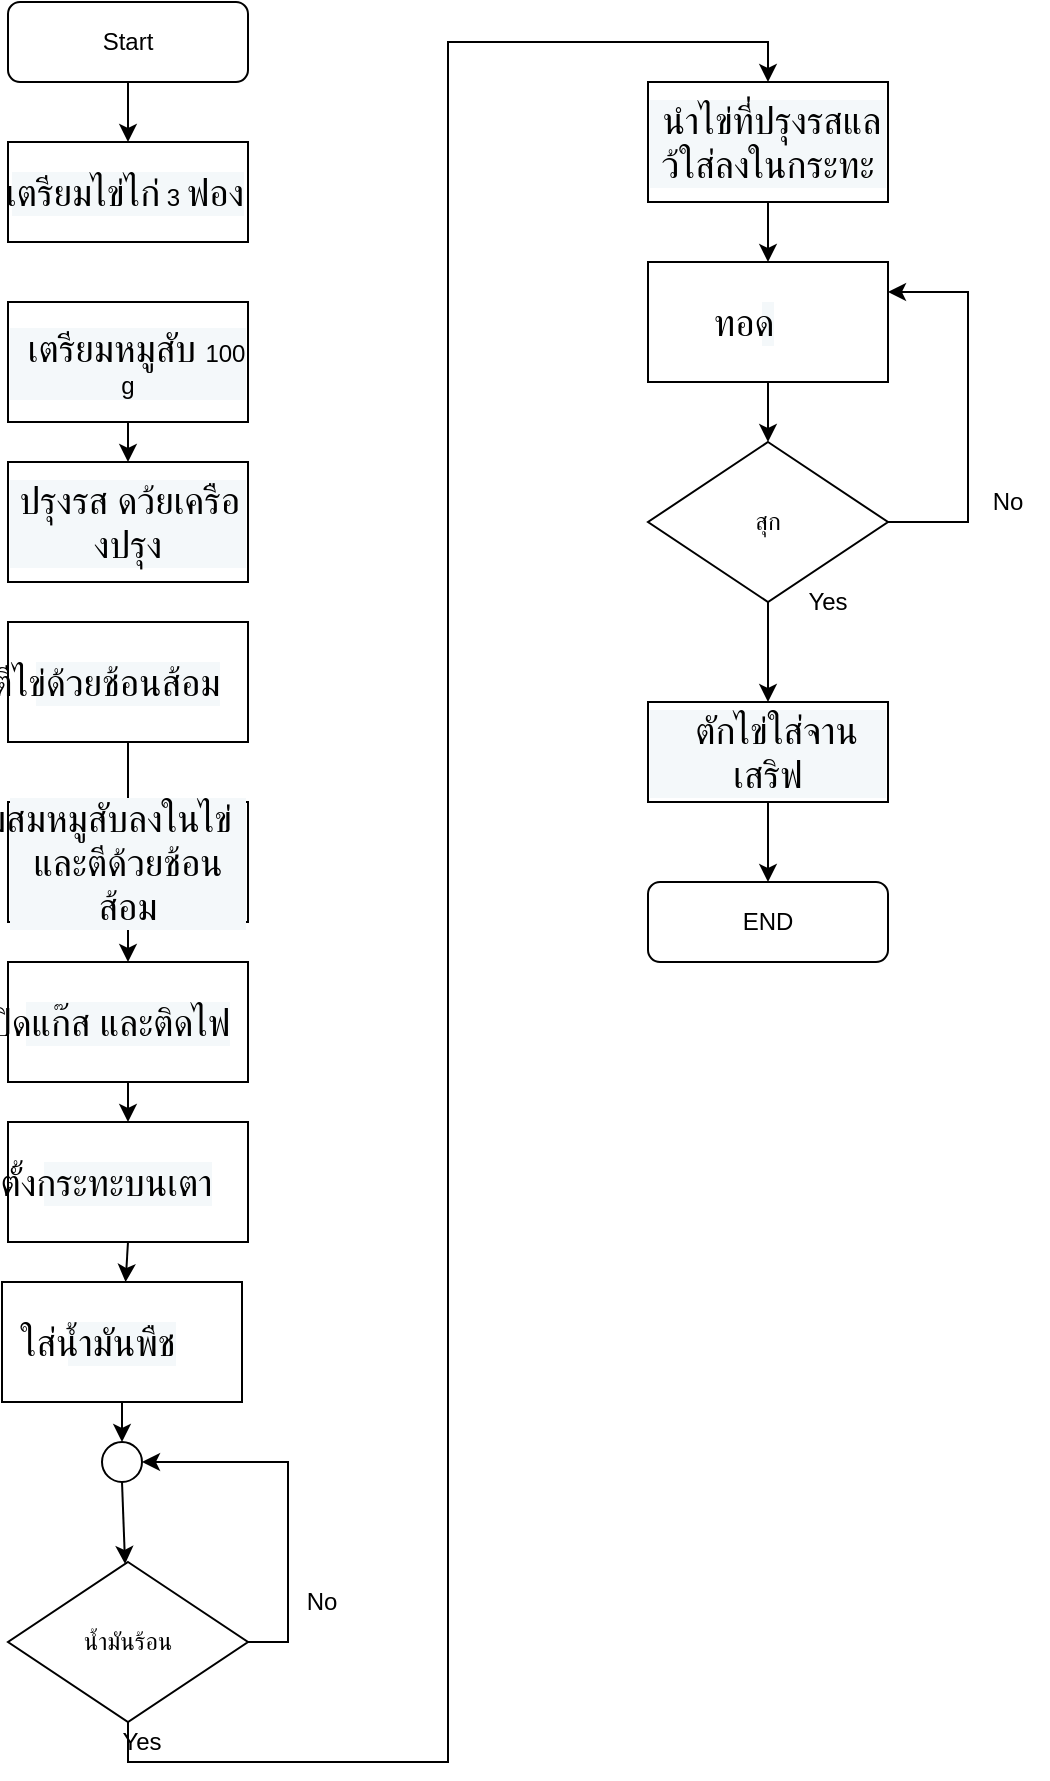 <mxfile version="13.8.5" type="github">
  <diagram id="C5RBs43oDa-KdzZeNtuy" name="Page-1">
    <mxGraphModel dx="868" dy="450" grid="1" gridSize="10" guides="1" tooltips="1" connect="1" arrows="1" fold="1" page="1" pageScale="1" pageWidth="827" pageHeight="1169" math="0" shadow="0">
      <root>
        <mxCell id="WIyWlLk6GJQsqaUBKTNV-0" />
        <mxCell id="WIyWlLk6GJQsqaUBKTNV-1" parent="WIyWlLk6GJQsqaUBKTNV-0" />
        <mxCell id="hEzj67ddl7mYfE-CUpkV-21" style="edgeStyle=orthogonalEdgeStyle;rounded=0;orthogonalLoop=1;jettySize=auto;html=1;exitX=0.5;exitY=1;exitDx=0;exitDy=0;entryX=0.5;entryY=0;entryDx=0;entryDy=0;" edge="1" parent="WIyWlLk6GJQsqaUBKTNV-1" source="WIyWlLk6GJQsqaUBKTNV-3" target="hEzj67ddl7mYfE-CUpkV-0">
          <mxGeometry relative="1" as="geometry" />
        </mxCell>
        <mxCell id="WIyWlLk6GJQsqaUBKTNV-3" value="Start" style="rounded=1;whiteSpace=wrap;html=1;fontSize=12;glass=0;strokeWidth=1;shadow=0;" parent="WIyWlLk6GJQsqaUBKTNV-1" vertex="1">
          <mxGeometry x="160" y="80" width="120" height="40" as="geometry" />
        </mxCell>
        <mxCell id="hEzj67ddl7mYfE-CUpkV-64" value="" style="edgeStyle=none;rounded=0;orthogonalLoop=1;jettySize=auto;html=1;exitX=0.5;exitY=1;exitDx=0;exitDy=0;" edge="1" parent="WIyWlLk6GJQsqaUBKTNV-1" source="hEzj67ddl7mYfE-CUpkV-2" target="hEzj67ddl7mYfE-CUpkV-3">
          <mxGeometry relative="1" as="geometry" />
        </mxCell>
        <mxCell id="hEzj67ddl7mYfE-CUpkV-0" value="&lt;p class=&quot;MsoListParagraph&quot; style=&quot;text-indent: -18.0pt ; line-height: normal ; background: #f4f8fa&quot;&gt;&lt;span style=&quot;font-stretch: normal ; font-size: 7pt ; line-height: normal ; font-family: &amp;#34;times new roman&amp;#34;&quot;&gt;&amp;nbsp; &amp;nbsp; &amp;nbsp; &amp;nbsp; &amp;nbsp;&lt;/span&gt;&lt;span lang=&quot;TH&quot; style=&quot;font-size: 14.0pt ; font-family: &amp;#34;cordia new&amp;#34; , &amp;#34;sans-serif&amp;#34;&quot;&gt;เตรียมไข่ไก่&lt;/span&gt;&lt;span lang=&quot;TH&quot;&gt; &lt;/span&gt;3 &lt;span lang=&quot;TH&quot; style=&quot;font-size: 14.0pt ; font-family: &amp;#34;cordia new&amp;#34; , &amp;#34;sans-serif&amp;#34;&quot;&gt;ฟอง&lt;/span&gt;&lt;/p&gt;" style="rounded=0;whiteSpace=wrap;html=1;" vertex="1" parent="WIyWlLk6GJQsqaUBKTNV-1">
          <mxGeometry x="160" y="150" width="120" height="50" as="geometry" />
        </mxCell>
        <mxCell id="hEzj67ddl7mYfE-CUpkV-2" value="&lt;p class=&quot;MsoListParagraph&quot; style=&quot;text-indent: -18.0pt ; line-height: normal ; background: #f4f8fa&quot;&gt;&lt;span lang=&quot;TH&quot; style=&quot;font-size: 14.0pt ; font-family: &amp;#34;cordia new&amp;#34; , &amp;#34;sans-serif&amp;#34;&quot;&gt;&amp;nbsp; &amp;nbsp; &amp;nbsp; &amp;nbsp;เตรียมหมูสับ &lt;/span&gt;100 g&lt;/p&gt;" style="rounded=0;whiteSpace=wrap;html=1;" vertex="1" parent="WIyWlLk6GJQsqaUBKTNV-1">
          <mxGeometry x="160" y="230" width="120" height="60" as="geometry" />
        </mxCell>
        <mxCell id="hEzj67ddl7mYfE-CUpkV-3" value="&lt;p class=&quot;MsoListParagraph&quot; style=&quot;text-indent: -18.0pt ; line-height: normal ; background: #f4f8fa&quot;&gt;&lt;span style=&quot;font-stretch: normal ; font-size: 7pt ; line-height: normal ; font-family: &amp;#34;times new roman&amp;#34;&quot;&gt;&amp;nbsp; &amp;nbsp; &amp;nbsp; &amp;nbsp; &amp;nbsp; &amp;nbsp;&lt;/span&gt;&lt;span lang=&quot;TH&quot; style=&quot;font-size: 14.0pt ; font-family: &amp;#34;cordia new&amp;#34; , &amp;#34;sans-serif&amp;#34;&quot;&gt;ปรุงรส ดว้ยเครืองปรุง&lt;/span&gt;&lt;/p&gt;" style="rounded=0;whiteSpace=wrap;html=1;" vertex="1" parent="WIyWlLk6GJQsqaUBKTNV-1">
          <mxGeometry x="160" y="310" width="120" height="60" as="geometry" />
        </mxCell>
        <mxCell id="hEzj67ddl7mYfE-CUpkV-24" value="" style="edgeStyle=orthogonalEdgeStyle;rounded=0;orthogonalLoop=1;jettySize=auto;html=1;" edge="1" parent="WIyWlLk6GJQsqaUBKTNV-1" source="hEzj67ddl7mYfE-CUpkV-6" target="hEzj67ddl7mYfE-CUpkV-11">
          <mxGeometry relative="1" as="geometry" />
        </mxCell>
        <mxCell id="hEzj67ddl7mYfE-CUpkV-6" value="&lt;p class=&quot;MsoListParagraph&quot; style=&quot;text-indent: -18.0pt ; line-height: normal ; background: #f4f8fa&quot;&gt;&lt;span style=&quot;font-stretch: normal ; font-size: 7pt ; line-height: normal ; font-family: &amp;#34;times new roman&amp;#34;&quot;&gt;&amp;nbsp;&lt;/span&gt;&lt;span lang=&quot;TH&quot; style=&quot;font-size: 14.0pt ; font-family: &amp;#34;cordia new&amp;#34; , &amp;#34;sans-serif&amp;#34;&quot;&gt;ตีไข่ด้วยช้อนส้อม&lt;/span&gt;&lt;/p&gt;" style="rounded=0;whiteSpace=wrap;html=1;" vertex="1" parent="WIyWlLk6GJQsqaUBKTNV-1">
          <mxGeometry x="160" y="390" width="120" height="60" as="geometry" />
        </mxCell>
        <mxCell id="hEzj67ddl7mYfE-CUpkV-9" value="&lt;p class=&quot;MsoListParagraph&quot; style=&quot;text-indent: -18.0pt ; line-height: normal ; background: #f4f8fa&quot;&gt;&lt;span style=&quot;font-stretch: normal ; font-size: 7pt ; line-height: normal ; font-family: &amp;#34;times new roman&amp;#34;&quot;&gt;&amp;nbsp;&amp;nbsp;&lt;/span&gt;&lt;span lang=&quot;TH&quot; style=&quot;font-size: 14.0pt ; font-family: &amp;#34;cordia new&amp;#34; , &amp;#34;sans-serif&amp;#34;&quot;&gt;ผสมหมูสับลงในไข่และตีด้วยช้อนส้อม&lt;/span&gt;&lt;/p&gt;" style="rounded=0;whiteSpace=wrap;html=1;" vertex="1" parent="WIyWlLk6GJQsqaUBKTNV-1">
          <mxGeometry x="160" y="480" width="120" height="60" as="geometry" />
        </mxCell>
        <mxCell id="hEzj67ddl7mYfE-CUpkV-52" style="edgeStyle=none;rounded=0;orthogonalLoop=1;jettySize=auto;html=1;exitX=0.5;exitY=1;exitDx=0;exitDy=0;" edge="1" parent="WIyWlLk6GJQsqaUBKTNV-1" source="hEzj67ddl7mYfE-CUpkV-10" target="hEzj67ddl7mYfE-CUpkV-12">
          <mxGeometry relative="1" as="geometry" />
        </mxCell>
        <mxCell id="hEzj67ddl7mYfE-CUpkV-10" value="&lt;p class=&quot;MsoListParagraph&quot; style=&quot;text-indent: -18.0pt ; line-height: normal ; background: #f4f8fa&quot;&gt;&lt;span style=&quot;font-stretch: normal ; font-size: 7pt ; line-height: normal ; font-family: &amp;#34;times new roman&amp;#34;&quot;&gt;&amp;nbsp;&lt;/span&gt;&lt;span lang=&quot;TH&quot; style=&quot;font-size: 14.0pt ; font-family: &amp;#34;cordia new&amp;#34; , &amp;#34;sans-serif&amp;#34;&quot;&gt;ตั้งกระทะบนเตา&lt;/span&gt;&lt;span lang=&quot;TH&quot;&gt; &lt;/span&gt;&lt;/p&gt;" style="rounded=0;whiteSpace=wrap;html=1;" vertex="1" parent="WIyWlLk6GJQsqaUBKTNV-1">
          <mxGeometry x="160" y="640" width="120" height="60" as="geometry" />
        </mxCell>
        <mxCell id="hEzj67ddl7mYfE-CUpkV-63" style="edgeStyle=none;rounded=0;orthogonalLoop=1;jettySize=auto;html=1;exitX=0.5;exitY=1;exitDx=0;exitDy=0;entryX=0.5;entryY=0;entryDx=0;entryDy=0;" edge="1" parent="WIyWlLk6GJQsqaUBKTNV-1" source="hEzj67ddl7mYfE-CUpkV-11" target="hEzj67ddl7mYfE-CUpkV-10">
          <mxGeometry relative="1" as="geometry" />
        </mxCell>
        <mxCell id="hEzj67ddl7mYfE-CUpkV-11" value="&lt;p class=&quot;MsoListParagraph&quot; style=&quot;text-indent: -18.0pt ; line-height: normal ; background: #f4f8fa&quot;&gt;1&lt;span lang=&quot;TH&quot; style=&quot;font-size: 14.0pt ; font-family: &amp;#34;cordia new&amp;#34; , &amp;#34;sans-serif&amp;#34;&quot;&gt;ปิดแก๊ส และติดไฟ&lt;/span&gt;&lt;span lang=&quot;TH&quot;&gt; &lt;/span&gt;&lt;/p&gt;" style="rounded=0;whiteSpace=wrap;html=1;" vertex="1" parent="WIyWlLk6GJQsqaUBKTNV-1">
          <mxGeometry x="160" y="560" width="120" height="60" as="geometry" />
        </mxCell>
        <mxCell id="hEzj67ddl7mYfE-CUpkV-57" style="edgeStyle=none;rounded=0;orthogonalLoop=1;jettySize=auto;html=1;exitX=0.5;exitY=1;exitDx=0;exitDy=0;entryX=0.5;entryY=0;entryDx=0;entryDy=0;" edge="1" parent="WIyWlLk6GJQsqaUBKTNV-1" source="hEzj67ddl7mYfE-CUpkV-12" target="hEzj67ddl7mYfE-CUpkV-56">
          <mxGeometry relative="1" as="geometry" />
        </mxCell>
        <mxCell id="hEzj67ddl7mYfE-CUpkV-12" value="&lt;p class=&quot;MsoListParagraph&quot; style=&quot;text-indent: -18.0pt ; line-height: normal ; background: #f4f8fa&quot;&gt;&lt;span lang=&quot;TH&quot; style=&quot;font-size: 14.0pt ; font-family: &amp;#34;cordia new&amp;#34; , &amp;#34;sans-serif&amp;#34;&quot;&gt;ใส่น้ำมันพืช&lt;/span&gt;&lt;/p&gt;" style="rounded=0;whiteSpace=wrap;html=1;" vertex="1" parent="WIyWlLk6GJQsqaUBKTNV-1">
          <mxGeometry x="157" y="720" width="120" height="60" as="geometry" />
        </mxCell>
        <mxCell id="hEzj67ddl7mYfE-CUpkV-39" style="edgeStyle=none;rounded=0;orthogonalLoop=1;jettySize=auto;html=1;exitX=0.5;exitY=1;exitDx=0;exitDy=0;entryX=0.5;entryY=0;entryDx=0;entryDy=0;" edge="1" parent="WIyWlLk6GJQsqaUBKTNV-1" source="hEzj67ddl7mYfE-CUpkV-14" target="hEzj67ddl7mYfE-CUpkV-15">
          <mxGeometry relative="1" as="geometry" />
        </mxCell>
        <mxCell id="hEzj67ddl7mYfE-CUpkV-14" value="&lt;p class=&quot;MsoListParagraph&quot; style=&quot;text-indent: -18.0pt ; line-height: normal ; background: #f4f8fa&quot;&gt;&lt;span style=&quot;font-stretch: normal ; font-size: 7pt ; line-height: normal ; font-family: &amp;#34;times new roman&amp;#34;&quot;&gt;&amp;nbsp; &amp;nbsp; &amp;nbsp; &amp;nbsp; &amp;nbsp; &amp;nbsp;&amp;nbsp;&lt;/span&gt;&lt;span lang=&quot;TH&quot; style=&quot;font-size: 14.0pt ; font-family: &amp;#34;cordia new&amp;#34; , &amp;#34;sans-serif&amp;#34;&quot;&gt;นำไข่ที่ปรุงรสแลว้ใส่ลงในกระทะ&lt;/span&gt;&lt;/p&gt;" style="rounded=0;whiteSpace=wrap;html=1;" vertex="1" parent="WIyWlLk6GJQsqaUBKTNV-1">
          <mxGeometry x="480" y="120" width="120" height="60" as="geometry" />
        </mxCell>
        <mxCell id="hEzj67ddl7mYfE-CUpkV-41" style="edgeStyle=orthogonalEdgeStyle;rounded=0;orthogonalLoop=1;jettySize=auto;html=1;exitX=0.5;exitY=1;exitDx=0;exitDy=0;entryX=0.5;entryY=0;entryDx=0;entryDy=0;" edge="1" parent="WIyWlLk6GJQsqaUBKTNV-1" source="hEzj67ddl7mYfE-CUpkV-15" target="hEzj67ddl7mYfE-CUpkV-38">
          <mxGeometry relative="1" as="geometry" />
        </mxCell>
        <mxCell id="hEzj67ddl7mYfE-CUpkV-15" value="&lt;p class=&quot;MsoListParagraph&quot; style=&quot;text-indent: -18.0pt ; line-height: normal ; background: #f4f8fa&quot;&gt;&lt;span lang=&quot;TH&quot; style=&quot;font-size: 14.0pt ; font-family: &amp;#34;cordia new&amp;#34; , &amp;#34;sans-serif&amp;#34;&quot;&gt;ทอด&lt;/span&gt;&lt;/p&gt;" style="rounded=0;whiteSpace=wrap;html=1;" vertex="1" parent="WIyWlLk6GJQsqaUBKTNV-1">
          <mxGeometry x="480" y="210" width="120" height="60" as="geometry" />
        </mxCell>
        <mxCell id="hEzj67ddl7mYfE-CUpkV-49" value="" style="edgeStyle=none;rounded=0;orthogonalLoop=1;jettySize=auto;html=1;" edge="1" parent="WIyWlLk6GJQsqaUBKTNV-1" source="hEzj67ddl7mYfE-CUpkV-16" target="hEzj67ddl7mYfE-CUpkV-40">
          <mxGeometry relative="1" as="geometry" />
        </mxCell>
        <mxCell id="hEzj67ddl7mYfE-CUpkV-16" value="&lt;p class=&quot;MsoListParagraph&quot; style=&quot;text-indent: -18.0pt ; line-height: normal ; background: #f4f8fa&quot;&gt;&lt;span lang=&quot;TH&quot; style=&quot;font-size: 14.0pt ; font-family: &amp;#34;cordia new&amp;#34; , &amp;#34;sans-serif&amp;#34;&quot;&gt;&amp;nbsp; &amp;nbsp; &amp;nbsp; &amp;nbsp;ตักไข่ใส่จานเสริฟ&lt;/span&gt;&lt;/p&gt;" style="rounded=0;whiteSpace=wrap;html=1;" vertex="1" parent="WIyWlLk6GJQsqaUBKTNV-1">
          <mxGeometry x="480" y="430" width="120" height="50" as="geometry" />
        </mxCell>
        <mxCell id="hEzj67ddl7mYfE-CUpkV-61" style="edgeStyle=orthogonalEdgeStyle;rounded=0;orthogonalLoop=1;jettySize=auto;html=1;entryX=1;entryY=0.5;entryDx=0;entryDy=0;exitX=1;exitY=0.5;exitDx=0;exitDy=0;" edge="1" parent="WIyWlLk6GJQsqaUBKTNV-1" source="hEzj67ddl7mYfE-CUpkV-18" target="hEzj67ddl7mYfE-CUpkV-56">
          <mxGeometry relative="1" as="geometry" />
        </mxCell>
        <mxCell id="hEzj67ddl7mYfE-CUpkV-18" value="น้ำมันร้อน" style="rhombus;whiteSpace=wrap;html=1;" vertex="1" parent="WIyWlLk6GJQsqaUBKTNV-1">
          <mxGeometry x="160" y="860" width="120" height="80" as="geometry" />
        </mxCell>
        <mxCell id="hEzj67ddl7mYfE-CUpkV-33" value="No" style="text;html=1;strokeColor=none;fillColor=none;align=center;verticalAlign=middle;whiteSpace=wrap;rounded=0;" vertex="1" parent="WIyWlLk6GJQsqaUBKTNV-1">
          <mxGeometry x="297" y="875" width="40" height="10" as="geometry" />
        </mxCell>
        <mxCell id="hEzj67ddl7mYfE-CUpkV-36" style="edgeStyle=orthogonalEdgeStyle;rounded=0;orthogonalLoop=1;jettySize=auto;html=1;exitX=0.5;exitY=1;exitDx=0;exitDy=0;entryX=0.5;entryY=0;entryDx=0;entryDy=0;" edge="1" parent="WIyWlLk6GJQsqaUBKTNV-1" source="hEzj67ddl7mYfE-CUpkV-18" target="hEzj67ddl7mYfE-CUpkV-14">
          <mxGeometry relative="1" as="geometry" />
        </mxCell>
        <mxCell id="hEzj67ddl7mYfE-CUpkV-35" value="Yes" style="text;html=1;strokeColor=none;fillColor=none;align=center;verticalAlign=middle;whiteSpace=wrap;rounded=0;" vertex="1" parent="WIyWlLk6GJQsqaUBKTNV-1">
          <mxGeometry x="207" y="940" width="40" height="20" as="geometry" />
        </mxCell>
        <mxCell id="hEzj67ddl7mYfE-CUpkV-42" style="edgeStyle=orthogonalEdgeStyle;rounded=0;orthogonalLoop=1;jettySize=auto;html=1;entryX=1;entryY=0.25;entryDx=0;entryDy=0;exitX=1;exitY=0.5;exitDx=0;exitDy=0;" edge="1" parent="WIyWlLk6GJQsqaUBKTNV-1" source="hEzj67ddl7mYfE-CUpkV-38" target="hEzj67ddl7mYfE-CUpkV-15">
          <mxGeometry relative="1" as="geometry">
            <Array as="points">
              <mxPoint x="640" y="340" />
              <mxPoint x="640" y="225" />
            </Array>
          </mxGeometry>
        </mxCell>
        <mxCell id="hEzj67ddl7mYfE-CUpkV-47" value="" style="edgeStyle=none;rounded=0;orthogonalLoop=1;jettySize=auto;html=1;" edge="1" parent="WIyWlLk6GJQsqaUBKTNV-1" source="hEzj67ddl7mYfE-CUpkV-38" target="hEzj67ddl7mYfE-CUpkV-16">
          <mxGeometry relative="1" as="geometry" />
        </mxCell>
        <mxCell id="hEzj67ddl7mYfE-CUpkV-38" value="สุก" style="rhombus;whiteSpace=wrap;html=1;" vertex="1" parent="WIyWlLk6GJQsqaUBKTNV-1">
          <mxGeometry x="480" y="300" width="120" height="80" as="geometry" />
        </mxCell>
        <mxCell id="hEzj67ddl7mYfE-CUpkV-40" value="END" style="rounded=1;whiteSpace=wrap;html=1;fontSize=12;glass=0;strokeWidth=1;shadow=0;" vertex="1" parent="WIyWlLk6GJQsqaUBKTNV-1">
          <mxGeometry x="480" y="520" width="120" height="40" as="geometry" />
        </mxCell>
        <mxCell id="hEzj67ddl7mYfE-CUpkV-43" value="No" style="text;html=1;strokeColor=none;fillColor=none;align=center;verticalAlign=middle;whiteSpace=wrap;rounded=0;" vertex="1" parent="WIyWlLk6GJQsqaUBKTNV-1">
          <mxGeometry x="640" y="320" width="40" height="20" as="geometry" />
        </mxCell>
        <mxCell id="hEzj67ddl7mYfE-CUpkV-50" value="Yes" style="text;html=1;strokeColor=none;fillColor=none;align=center;verticalAlign=middle;whiteSpace=wrap;rounded=0;" vertex="1" parent="WIyWlLk6GJQsqaUBKTNV-1">
          <mxGeometry x="550" y="370" width="40" height="20" as="geometry" />
        </mxCell>
        <mxCell id="hEzj67ddl7mYfE-CUpkV-59" style="edgeStyle=none;rounded=0;orthogonalLoop=1;jettySize=auto;html=1;exitX=0.5;exitY=1;exitDx=0;exitDy=0;" edge="1" parent="WIyWlLk6GJQsqaUBKTNV-1" source="hEzj67ddl7mYfE-CUpkV-56" target="hEzj67ddl7mYfE-CUpkV-18">
          <mxGeometry relative="1" as="geometry" />
        </mxCell>
        <mxCell id="hEzj67ddl7mYfE-CUpkV-56" value="" style="ellipse;whiteSpace=wrap;html=1;aspect=fixed;" vertex="1" parent="WIyWlLk6GJQsqaUBKTNV-1">
          <mxGeometry x="207" y="800" width="20" height="20" as="geometry" />
        </mxCell>
        <mxCell id="hEzj67ddl7mYfE-CUpkV-67" style="edgeStyle=none;rounded=0;orthogonalLoop=1;jettySize=auto;html=1;entryX=0.5;entryY=0;entryDx=0;entryDy=0;" edge="1" parent="WIyWlLk6GJQsqaUBKTNV-1" source="hEzj67ddl7mYfE-CUpkV-2" target="hEzj67ddl7mYfE-CUpkV-2">
          <mxGeometry relative="1" as="geometry" />
        </mxCell>
      </root>
    </mxGraphModel>
  </diagram>
</mxfile>
